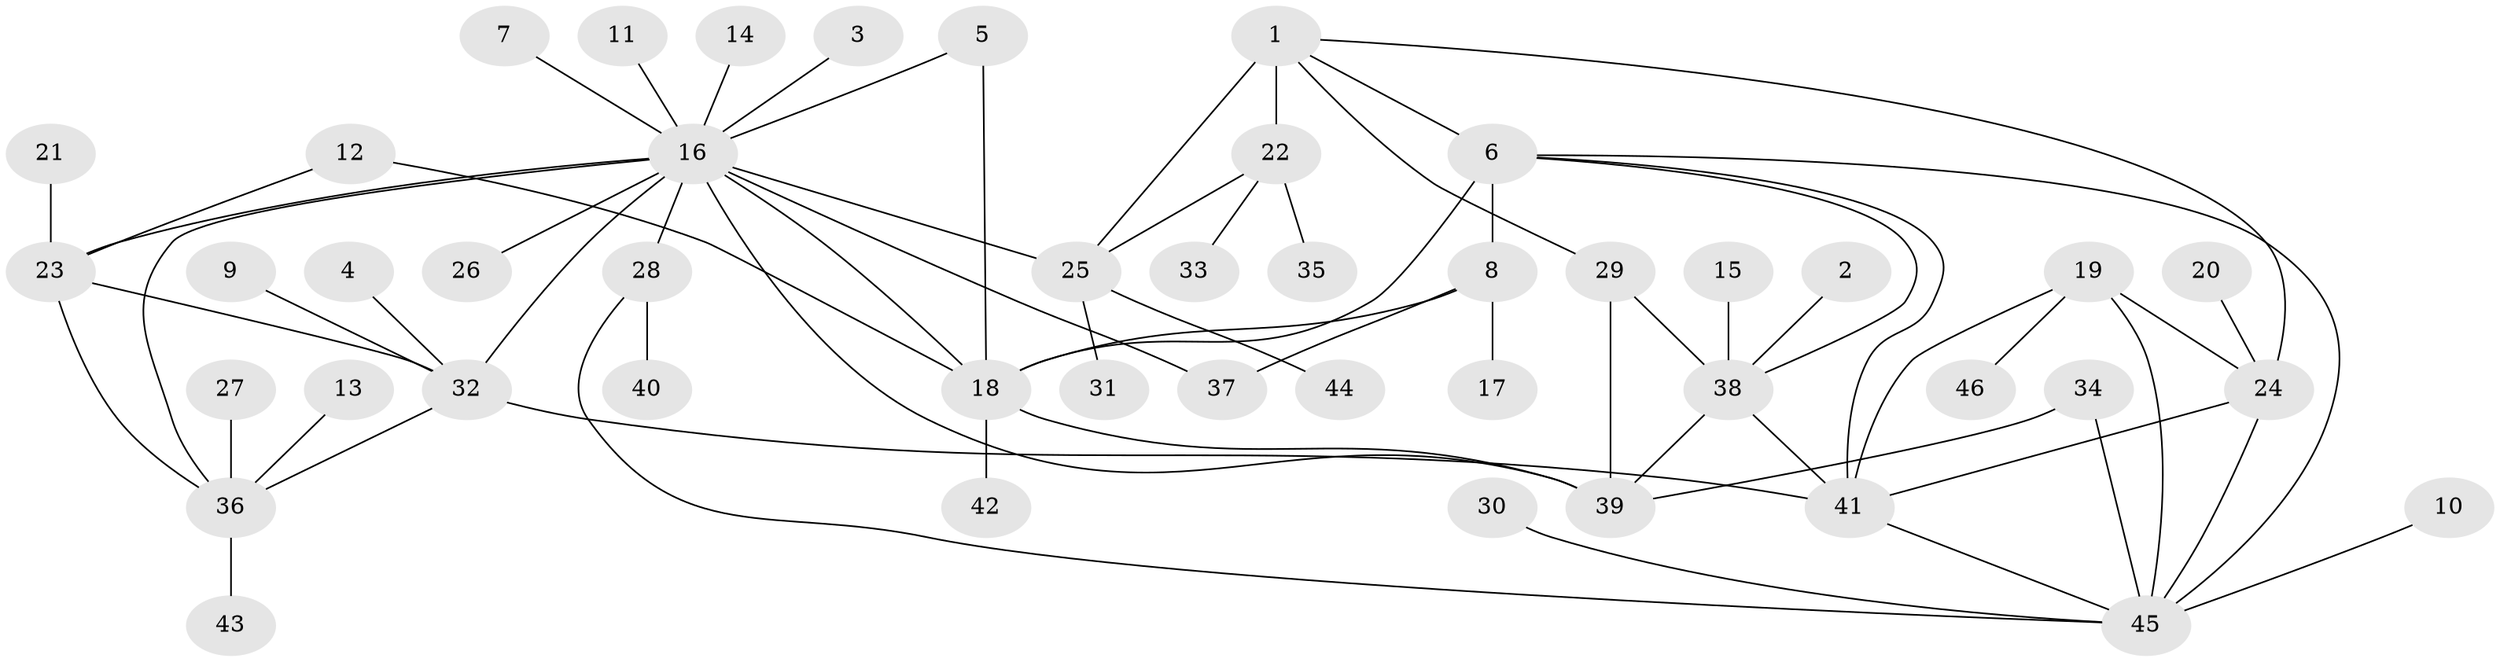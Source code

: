 // original degree distribution, {5: 0.04395604395604396, 6: 0.01098901098901099, 4: 0.054945054945054944, 8: 0.054945054945054944, 10: 0.02197802197802198, 7: 0.03296703296703297, 9: 0.01098901098901099, 16: 0.01098901098901099, 3: 0.04395604395604396, 2: 0.07692307692307693, 1: 0.6373626373626373}
// Generated by graph-tools (version 1.1) at 2025/37/03/04/25 23:37:51]
// undirected, 46 vertices, 67 edges
graph export_dot {
  node [color=gray90,style=filled];
  1;
  2;
  3;
  4;
  5;
  6;
  7;
  8;
  9;
  10;
  11;
  12;
  13;
  14;
  15;
  16;
  17;
  18;
  19;
  20;
  21;
  22;
  23;
  24;
  25;
  26;
  27;
  28;
  29;
  30;
  31;
  32;
  33;
  34;
  35;
  36;
  37;
  38;
  39;
  40;
  41;
  42;
  43;
  44;
  45;
  46;
  1 -- 6 [weight=1.0];
  1 -- 22 [weight=2.0];
  1 -- 24 [weight=1.0];
  1 -- 25 [weight=2.0];
  1 -- 29 [weight=1.0];
  2 -- 38 [weight=1.0];
  3 -- 16 [weight=1.0];
  4 -- 32 [weight=1.0];
  5 -- 16 [weight=1.0];
  5 -- 18 [weight=1.0];
  6 -- 8 [weight=2.0];
  6 -- 18 [weight=1.0];
  6 -- 38 [weight=1.0];
  6 -- 41 [weight=1.0];
  6 -- 45 [weight=1.0];
  7 -- 16 [weight=1.0];
  8 -- 17 [weight=1.0];
  8 -- 18 [weight=2.0];
  8 -- 37 [weight=1.0];
  9 -- 32 [weight=1.0];
  10 -- 45 [weight=1.0];
  11 -- 16 [weight=1.0];
  12 -- 18 [weight=1.0];
  12 -- 23 [weight=1.0];
  13 -- 36 [weight=1.0];
  14 -- 16 [weight=1.0];
  15 -- 38 [weight=1.0];
  16 -- 18 [weight=1.0];
  16 -- 23 [weight=1.0];
  16 -- 25 [weight=1.0];
  16 -- 26 [weight=1.0];
  16 -- 28 [weight=1.0];
  16 -- 32 [weight=1.0];
  16 -- 36 [weight=1.0];
  16 -- 37 [weight=1.0];
  16 -- 39 [weight=1.0];
  18 -- 39 [weight=1.0];
  18 -- 42 [weight=1.0];
  19 -- 24 [weight=1.0];
  19 -- 41 [weight=1.0];
  19 -- 45 [weight=1.0];
  19 -- 46 [weight=1.0];
  20 -- 24 [weight=1.0];
  21 -- 23 [weight=1.0];
  22 -- 25 [weight=1.0];
  22 -- 33 [weight=1.0];
  22 -- 35 [weight=1.0];
  23 -- 32 [weight=1.0];
  23 -- 36 [weight=1.0];
  24 -- 41 [weight=1.0];
  24 -- 45 [weight=1.0];
  25 -- 31 [weight=1.0];
  25 -- 44 [weight=1.0];
  27 -- 36 [weight=1.0];
  28 -- 40 [weight=1.0];
  28 -- 45 [weight=1.0];
  29 -- 38 [weight=2.0];
  29 -- 39 [weight=2.0];
  30 -- 45 [weight=1.0];
  32 -- 36 [weight=1.0];
  32 -- 41 [weight=1.0];
  34 -- 39 [weight=1.0];
  34 -- 45 [weight=1.0];
  36 -- 43 [weight=1.0];
  38 -- 39 [weight=1.0];
  38 -- 41 [weight=1.0];
  41 -- 45 [weight=1.0];
}
